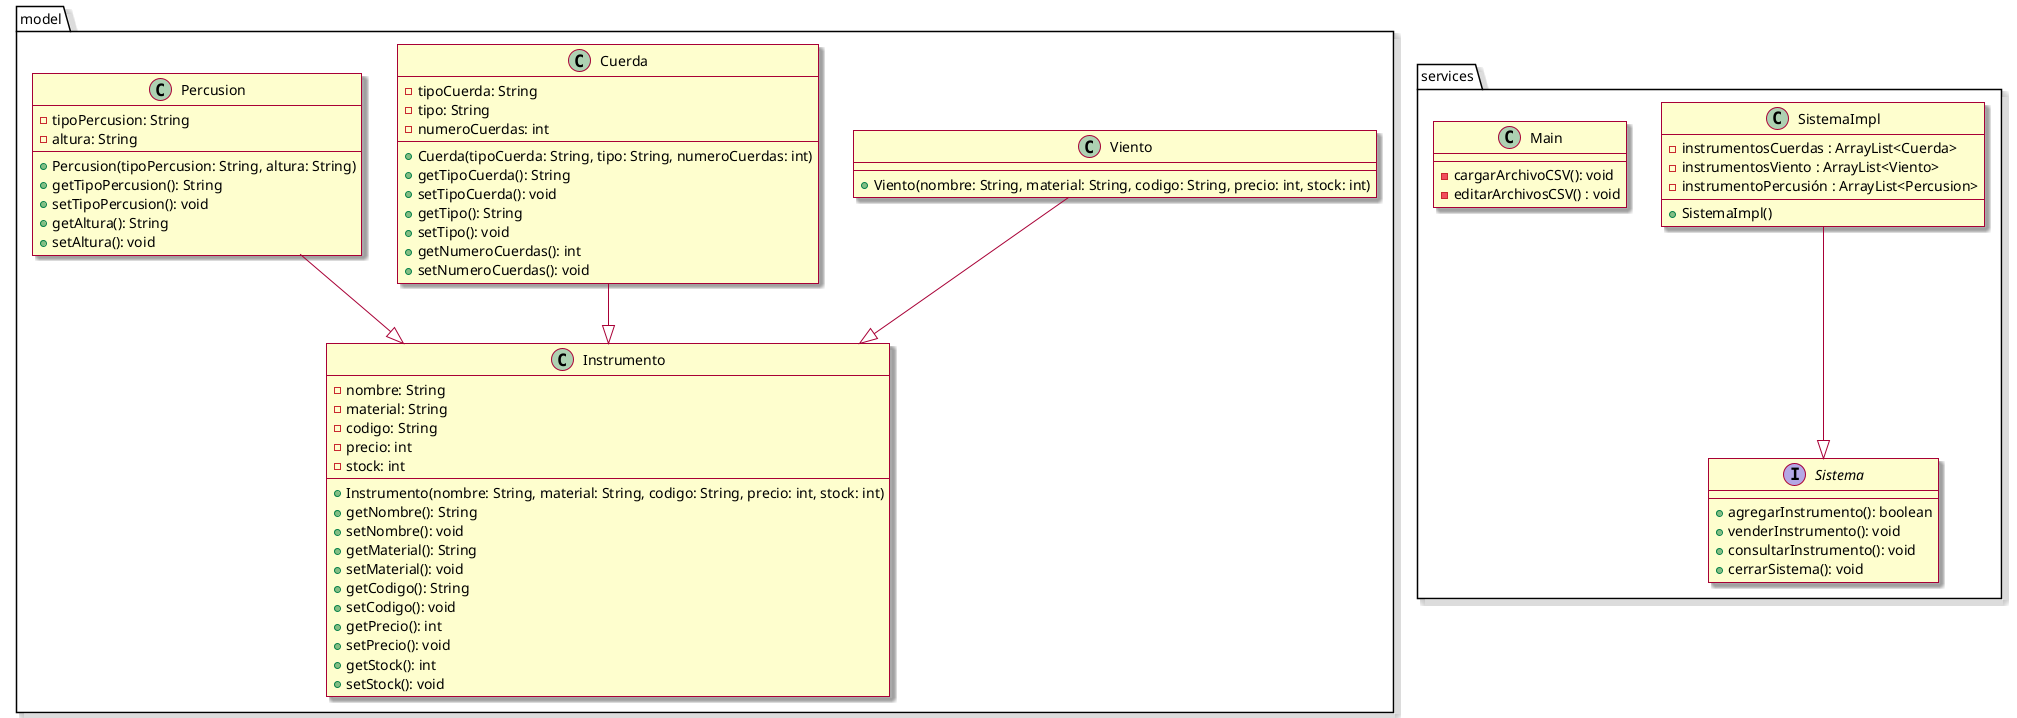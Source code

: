 @startuml

skin rose

package model{

    class Instrumento
    {
        -nombre: String
        -material: String
        -codigo: String
        -precio: int
        -stock: int

        +Instrumento(nombre: String, material: String, codigo: String, precio: int, stock: int)
        +getNombre(): String
        +setNombre(): void
        +getMaterial(): String
        +setMaterial(): void
        +getCodigo(): String
        +setCodigo(): void
        +getPrecio(): int
        +setPrecio(): void
        +getStock(): int
        +setStock(): void
    }

    class Viento
    {
        +Viento(nombre: String, material: String, codigo: String, precio: int, stock: int)
    }

    class Cuerda
    {
        -tipoCuerda: String
        -tipo: String
        -numeroCuerdas: int

        +Cuerda(tipoCuerda: String, tipo: String, numeroCuerdas: int)
        +getTipoCuerda(): String
        +setTipoCuerda(): void
        +getTipo(): String
        +setTipo(): void
        +getNumeroCuerdas(): int
        +setNumeroCuerdas(): void
    }

    class Percusion
    {
        -tipoPercusion: String
        -altura: String

        +Percusion(tipoPercusion: String, altura: String)
        +getTipoPercusion(): String
        +setTipoPercusion(): void
        +getAltura(): String
        +setAltura(): void
    }

Cuerda --|> Instrumento
Percusion --|> Instrumento
Viento --|> Instrumento
}

package services
{
    interface Sistema
    {

        +agregarInstrumento(): boolean
        +venderInstrumento(): void
        +consultarInstrumento(): void
        +cerrarSistema(): void
    }

    class SistemaImpl
    {
        -instrumentosCuerdas : ArrayList<Cuerda>
        -instrumentosViento : ArrayList<Viento>
        -instrumentoPercusión : ArrayList<Percusion>

        +SistemaImpl()
    }

    class Main
    {
        -cargarArchivoCSV(): void
        -editarArchivosCSV() : void
    }

SistemaImpl --|> Sistema
}

@enduml